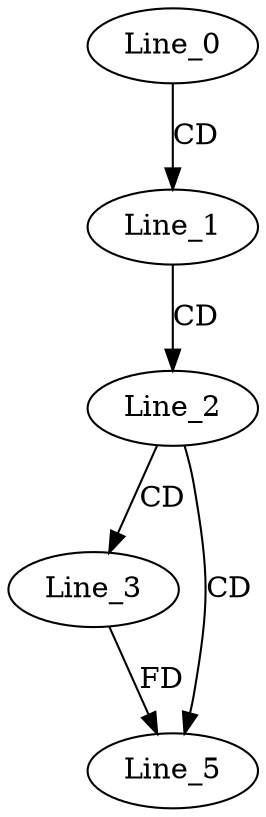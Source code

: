 digraph G {
  Line_0;
  Line_1;
  Line_2;
  Line_3;
  Line_5;
  Line_0 -> Line_1 [ label="CD" ];
  Line_1 -> Line_2 [ label="CD" ];
  Line_2 -> Line_3 [ label="CD" ];
  Line_2 -> Line_5 [ label="CD" ];
  Line_3 -> Line_5 [ label="FD" ];
}
